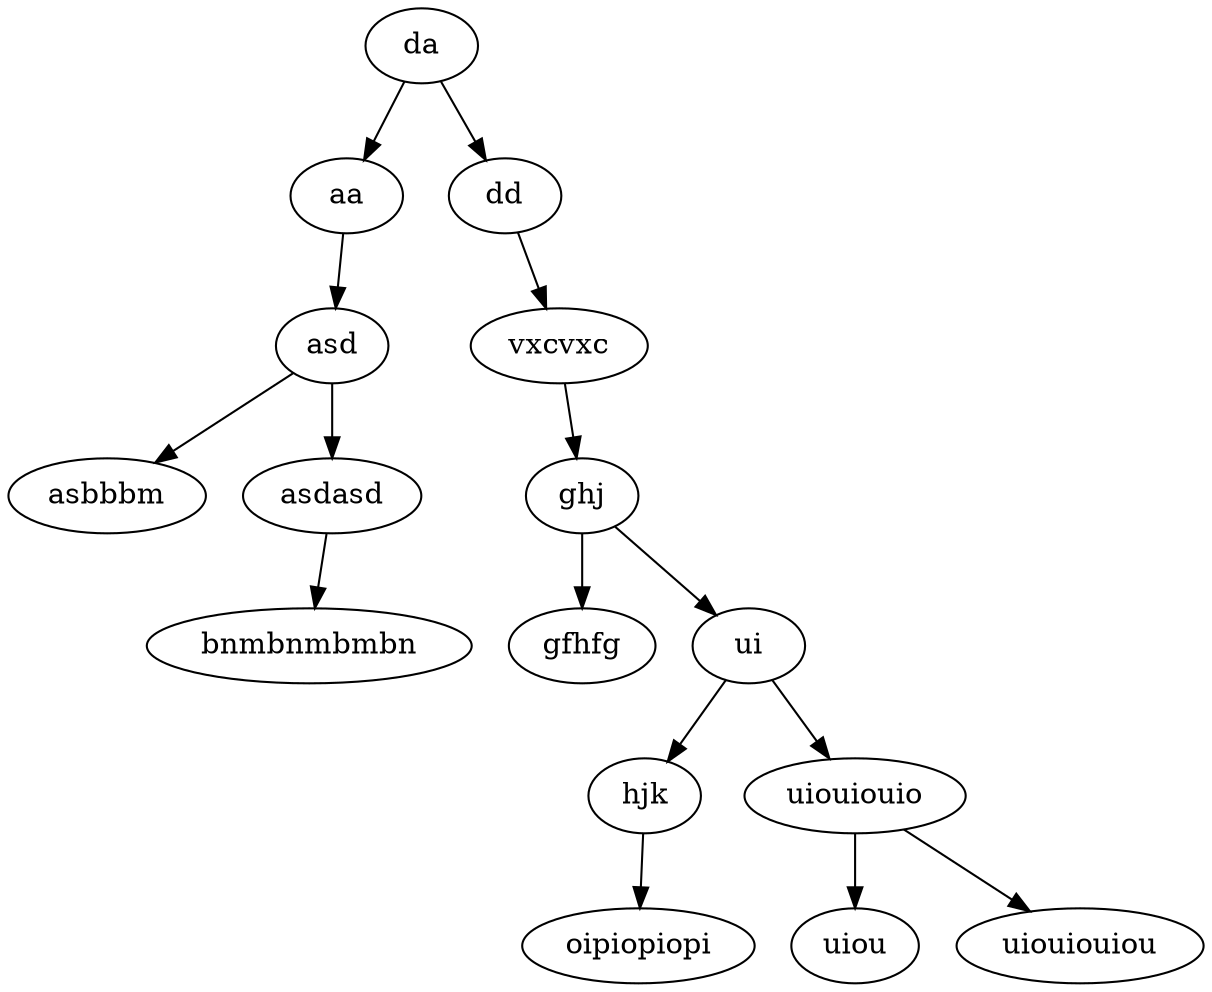 digraph tree {
da -> aa;
da -> dd;
dd -> vxcvxc;
vxcvxc -> ghj;
ghj -> gfhfg;
ghj -> ui;
ui -> hjk;
ui -> uiouiouio;
uiouiouio -> uiou;
uiouiouio -> uiouiouiou;
hjk -> oipiopiopi;
aa -> asd;
asd -> asbbbm;
asd -> asdasd;
asdasd -> bnmbnmbmbn;
}
